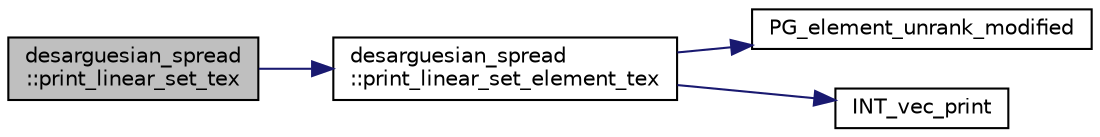 digraph "desarguesian_spread::print_linear_set_tex"
{
  edge [fontname="Helvetica",fontsize="10",labelfontname="Helvetica",labelfontsize="10"];
  node [fontname="Helvetica",fontsize="10",shape=record];
  rankdir="LR";
  Node82 [label="desarguesian_spread\l::print_linear_set_tex",height=0.2,width=0.4,color="black", fillcolor="grey75", style="filled", fontcolor="black"];
  Node82 -> Node83 [color="midnightblue",fontsize="10",style="solid",fontname="Helvetica"];
  Node83 [label="desarguesian_spread\l::print_linear_set_element_tex",height=0.2,width=0.4,color="black", fillcolor="white", style="filled",URL="$d4/d86/classdesarguesian__spread.html#a773fe12dae0feab40be49b75130b851a"];
  Node83 -> Node84 [color="midnightblue",fontsize="10",style="solid",fontname="Helvetica"];
  Node84 [label="PG_element_unrank_modified",height=0.2,width=0.4,color="black", fillcolor="white", style="filled",URL="$d4/d67/geometry_8h.html#a83ae9b605d496f6a90345303f6efae64"];
  Node83 -> Node85 [color="midnightblue",fontsize="10",style="solid",fontname="Helvetica"];
  Node85 [label="INT_vec_print",height=0.2,width=0.4,color="black", fillcolor="white", style="filled",URL="$df/dbf/sajeeb_8_c.html#a79a5901af0b47dd0d694109543c027fe"];
}
